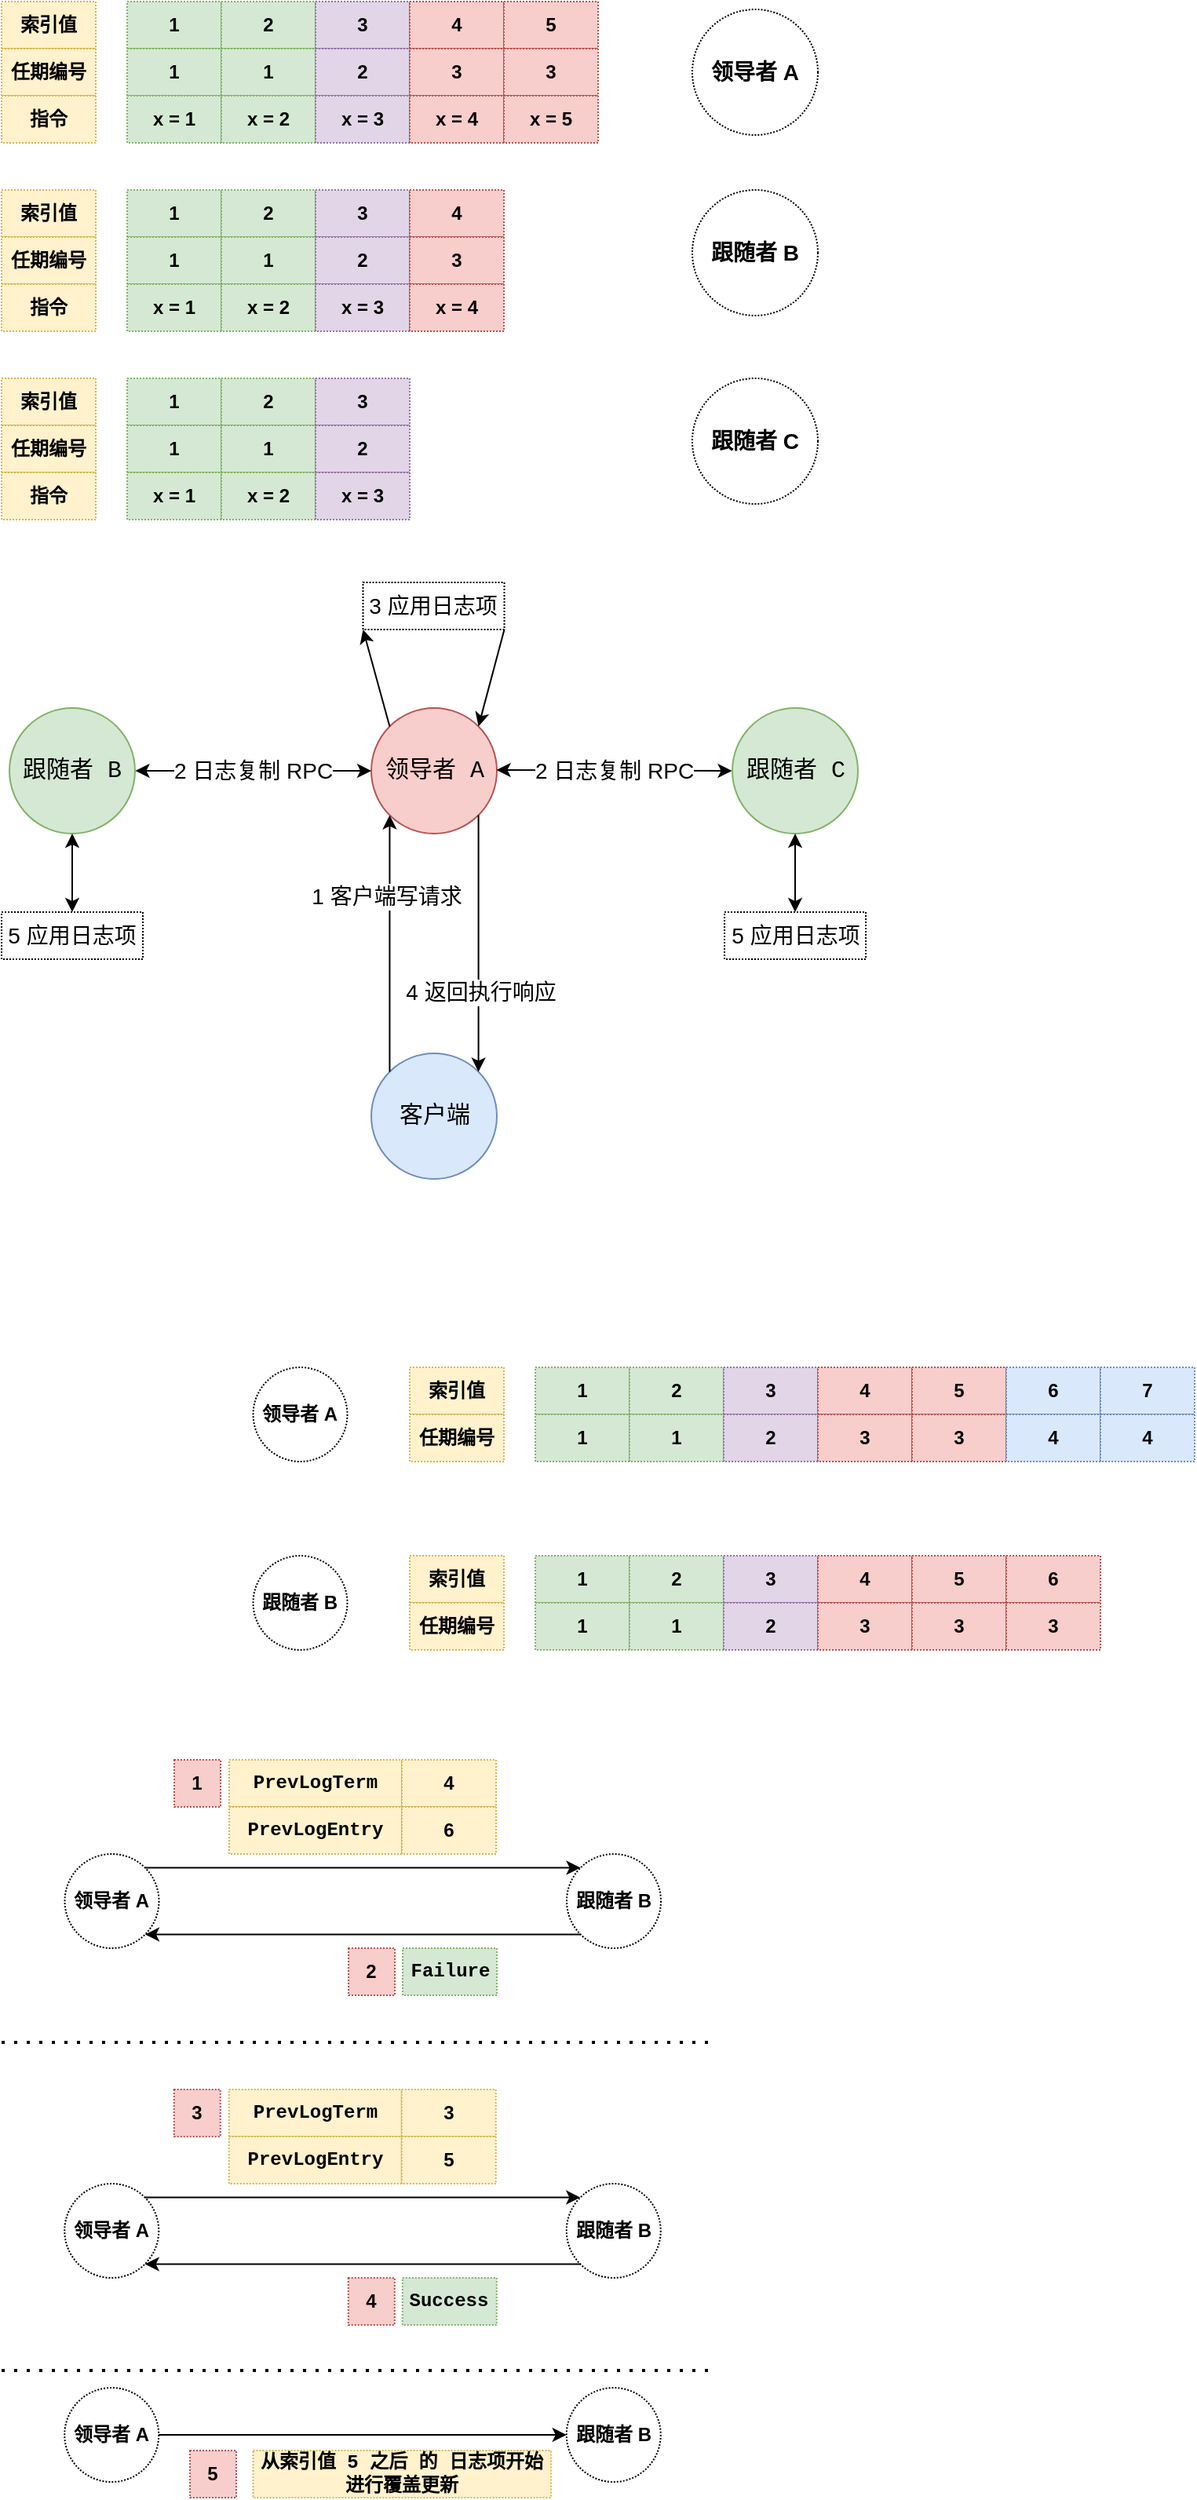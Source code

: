 <mxfile version="16.0.3" type="github">
  <diagram id="HUxEfTtjxznFp6109ITH" name="Page-1">
    <mxGraphModel dx="901" dy="482" grid="1" gridSize="10" guides="1" tooltips="1" connect="1" arrows="1" fold="1" page="1" pageScale="1" pageWidth="827" pageHeight="1169" math="0" shadow="0">
      <root>
        <mxCell id="0" />
        <mxCell id="1" parent="0" />
        <mxCell id="Uanv6kjkHvy7xjpRy54_-1" value="索引值" style="rounded=0;whiteSpace=wrap;html=1;fontStyle=1;dashed=1;dashPattern=1 1;fillColor=#fff2cc;strokeColor=#d6b656;" vertex="1" parent="1">
          <mxGeometry x="40" y="40" width="60" height="30" as="geometry" />
        </mxCell>
        <mxCell id="Uanv6kjkHvy7xjpRy54_-2" value="任期编号" style="rounded=0;whiteSpace=wrap;html=1;fontStyle=1;dashed=1;dashPattern=1 1;fillColor=#fff2cc;strokeColor=#d6b656;" vertex="1" parent="1">
          <mxGeometry x="40" y="70" width="60" height="30" as="geometry" />
        </mxCell>
        <mxCell id="Uanv6kjkHvy7xjpRy54_-3" value="指令" style="rounded=0;whiteSpace=wrap;html=1;fontStyle=1;dashed=1;dashPattern=1 1;fillColor=#fff2cc;strokeColor=#d6b656;" vertex="1" parent="1">
          <mxGeometry x="40" y="100" width="60" height="30" as="geometry" />
        </mxCell>
        <mxCell id="Uanv6kjkHvy7xjpRy54_-4" value="1" style="rounded=0;whiteSpace=wrap;html=1;fontStyle=1;dashed=1;dashPattern=1 1;fillColor=#d5e8d4;strokeColor=#82b366;" vertex="1" parent="1">
          <mxGeometry x="120" y="40" width="60" height="30" as="geometry" />
        </mxCell>
        <mxCell id="Uanv6kjkHvy7xjpRy54_-5" value="1" style="rounded=0;whiteSpace=wrap;html=1;fontStyle=1;dashed=1;dashPattern=1 1;fillColor=#d5e8d4;strokeColor=#82b366;" vertex="1" parent="1">
          <mxGeometry x="120" y="70" width="60" height="30" as="geometry" />
        </mxCell>
        <mxCell id="Uanv6kjkHvy7xjpRy54_-6" value="x = 1" style="rounded=0;whiteSpace=wrap;html=1;fontStyle=1;dashed=1;dashPattern=1 1;fillColor=#d5e8d4;strokeColor=#82b366;" vertex="1" parent="1">
          <mxGeometry x="120" y="100" width="60" height="30" as="geometry" />
        </mxCell>
        <mxCell id="Uanv6kjkHvy7xjpRy54_-10" value="索引值" style="rounded=0;whiteSpace=wrap;html=1;fontStyle=1;dashed=1;dashPattern=1 1;fillColor=#fff2cc;strokeColor=#d6b656;" vertex="1" parent="1">
          <mxGeometry x="40" y="160" width="60" height="30" as="geometry" />
        </mxCell>
        <mxCell id="Uanv6kjkHvy7xjpRy54_-11" value="任期编号" style="rounded=0;whiteSpace=wrap;html=1;fontStyle=1;dashed=1;dashPattern=1 1;fillColor=#fff2cc;strokeColor=#d6b656;" vertex="1" parent="1">
          <mxGeometry x="40" y="190" width="60" height="30" as="geometry" />
        </mxCell>
        <mxCell id="Uanv6kjkHvy7xjpRy54_-12" value="指令" style="rounded=0;whiteSpace=wrap;html=1;fontStyle=1;dashed=1;dashPattern=1 1;fillColor=#fff2cc;strokeColor=#d6b656;" vertex="1" parent="1">
          <mxGeometry x="40" y="220" width="60" height="30" as="geometry" />
        </mxCell>
        <mxCell id="Uanv6kjkHvy7xjpRy54_-13" value="索引值" style="rounded=0;whiteSpace=wrap;html=1;fontStyle=1;dashed=1;dashPattern=1 1;fillColor=#fff2cc;strokeColor=#d6b656;" vertex="1" parent="1">
          <mxGeometry x="40" y="280" width="60" height="30" as="geometry" />
        </mxCell>
        <mxCell id="Uanv6kjkHvy7xjpRy54_-14" value="任期编号" style="rounded=0;whiteSpace=wrap;html=1;fontStyle=1;dashed=1;dashPattern=1 1;fillColor=#fff2cc;strokeColor=#d6b656;" vertex="1" parent="1">
          <mxGeometry x="40" y="310" width="60" height="30" as="geometry" />
        </mxCell>
        <mxCell id="Uanv6kjkHvy7xjpRy54_-15" value="指令" style="rounded=0;whiteSpace=wrap;html=1;fontStyle=1;dashed=1;dashPattern=1 1;fillColor=#fff2cc;strokeColor=#d6b656;" vertex="1" parent="1">
          <mxGeometry x="40" y="340" width="60" height="30" as="geometry" />
        </mxCell>
        <mxCell id="Uanv6kjkHvy7xjpRy54_-16" value="2" style="rounded=0;whiteSpace=wrap;html=1;fontStyle=1;dashed=1;dashPattern=1 1;fillColor=#d5e8d4;strokeColor=#82b366;" vertex="1" parent="1">
          <mxGeometry x="180" y="40" width="60" height="30" as="geometry" />
        </mxCell>
        <mxCell id="Uanv6kjkHvy7xjpRy54_-17" value="1" style="rounded=0;whiteSpace=wrap;html=1;fontStyle=1;dashed=1;dashPattern=1 1;fillColor=#d5e8d4;strokeColor=#82b366;" vertex="1" parent="1">
          <mxGeometry x="180" y="70" width="60" height="30" as="geometry" />
        </mxCell>
        <mxCell id="Uanv6kjkHvy7xjpRy54_-18" value="x = 2" style="rounded=0;whiteSpace=wrap;html=1;fontStyle=1;dashed=1;dashPattern=1 1;fillColor=#d5e8d4;strokeColor=#82b366;" vertex="1" parent="1">
          <mxGeometry x="180" y="100" width="60" height="30" as="geometry" />
        </mxCell>
        <mxCell id="Uanv6kjkHvy7xjpRy54_-19" value="3" style="rounded=0;whiteSpace=wrap;html=1;fontStyle=1;dashed=1;dashPattern=1 1;fillColor=#e1d5e7;strokeColor=#9673a6;" vertex="1" parent="1">
          <mxGeometry x="240" y="40" width="60" height="30" as="geometry" />
        </mxCell>
        <mxCell id="Uanv6kjkHvy7xjpRy54_-20" value="2" style="rounded=0;whiteSpace=wrap;html=1;fontStyle=1;dashed=1;dashPattern=1 1;fillColor=#e1d5e7;strokeColor=#9673a6;" vertex="1" parent="1">
          <mxGeometry x="240" y="70" width="60" height="30" as="geometry" />
        </mxCell>
        <mxCell id="Uanv6kjkHvy7xjpRy54_-21" value="x = 3" style="rounded=0;whiteSpace=wrap;html=1;fontStyle=1;dashed=1;dashPattern=1 1;fillColor=#e1d5e7;strokeColor=#9673a6;" vertex="1" parent="1">
          <mxGeometry x="240" y="100" width="60" height="30" as="geometry" />
        </mxCell>
        <mxCell id="Uanv6kjkHvy7xjpRy54_-22" value="4" style="rounded=0;whiteSpace=wrap;html=1;fontStyle=1;dashed=1;dashPattern=1 1;fillColor=#f8cecc;strokeColor=#b85450;" vertex="1" parent="1">
          <mxGeometry x="300" y="40" width="60" height="30" as="geometry" />
        </mxCell>
        <mxCell id="Uanv6kjkHvy7xjpRy54_-23" value="3" style="rounded=0;whiteSpace=wrap;html=1;fontStyle=1;dashed=1;dashPattern=1 1;fillColor=#f8cecc;strokeColor=#b85450;" vertex="1" parent="1">
          <mxGeometry x="300" y="70" width="60" height="30" as="geometry" />
        </mxCell>
        <mxCell id="Uanv6kjkHvy7xjpRy54_-24" value="x = 4" style="rounded=0;whiteSpace=wrap;html=1;fontStyle=1;dashed=1;dashPattern=1 1;fillColor=#f8cecc;strokeColor=#b85450;" vertex="1" parent="1">
          <mxGeometry x="300" y="100" width="60" height="30" as="geometry" />
        </mxCell>
        <mxCell id="Uanv6kjkHvy7xjpRy54_-25" value="5" style="rounded=0;whiteSpace=wrap;html=1;fontStyle=1;dashed=1;dashPattern=1 1;fillColor=#f8cecc;strokeColor=#b85450;" vertex="1" parent="1">
          <mxGeometry x="360" y="40" width="60" height="30" as="geometry" />
        </mxCell>
        <mxCell id="Uanv6kjkHvy7xjpRy54_-26" value="3" style="rounded=0;whiteSpace=wrap;html=1;fontStyle=1;dashed=1;dashPattern=1 1;fillColor=#f8cecc;strokeColor=#b85450;" vertex="1" parent="1">
          <mxGeometry x="360" y="70" width="60" height="30" as="geometry" />
        </mxCell>
        <mxCell id="Uanv6kjkHvy7xjpRy54_-27" value="x = 5" style="rounded=0;whiteSpace=wrap;html=1;fontStyle=1;dashed=1;dashPattern=1 1;fillColor=#f8cecc;strokeColor=#b85450;" vertex="1" parent="1">
          <mxGeometry x="360" y="100" width="60" height="30" as="geometry" />
        </mxCell>
        <mxCell id="Uanv6kjkHvy7xjpRy54_-28" value="1" style="rounded=0;whiteSpace=wrap;html=1;fontStyle=1;dashed=1;dashPattern=1 1;fillColor=#d5e8d4;strokeColor=#82b366;" vertex="1" parent="1">
          <mxGeometry x="120" y="160" width="60" height="30" as="geometry" />
        </mxCell>
        <mxCell id="Uanv6kjkHvy7xjpRy54_-29" value="1" style="rounded=0;whiteSpace=wrap;html=1;fontStyle=1;dashed=1;dashPattern=1 1;fillColor=#d5e8d4;strokeColor=#82b366;" vertex="1" parent="1">
          <mxGeometry x="120" y="190" width="60" height="30" as="geometry" />
        </mxCell>
        <mxCell id="Uanv6kjkHvy7xjpRy54_-30" value="x = 1" style="rounded=0;whiteSpace=wrap;html=1;fontStyle=1;dashed=1;dashPattern=1 1;fillColor=#d5e8d4;strokeColor=#82b366;" vertex="1" parent="1">
          <mxGeometry x="120" y="220" width="60" height="30" as="geometry" />
        </mxCell>
        <mxCell id="Uanv6kjkHvy7xjpRy54_-31" value="2" style="rounded=0;whiteSpace=wrap;html=1;fontStyle=1;dashed=1;dashPattern=1 1;fillColor=#d5e8d4;strokeColor=#82b366;" vertex="1" parent="1">
          <mxGeometry x="180" y="160" width="60" height="30" as="geometry" />
        </mxCell>
        <mxCell id="Uanv6kjkHvy7xjpRy54_-32" value="1" style="rounded=0;whiteSpace=wrap;html=1;fontStyle=1;dashed=1;dashPattern=1 1;fillColor=#d5e8d4;strokeColor=#82b366;" vertex="1" parent="1">
          <mxGeometry x="180" y="190" width="60" height="30" as="geometry" />
        </mxCell>
        <mxCell id="Uanv6kjkHvy7xjpRy54_-33" value="x = 2" style="rounded=0;whiteSpace=wrap;html=1;fontStyle=1;dashed=1;dashPattern=1 1;fillColor=#d5e8d4;strokeColor=#82b366;" vertex="1" parent="1">
          <mxGeometry x="180" y="220" width="60" height="30" as="geometry" />
        </mxCell>
        <mxCell id="Uanv6kjkHvy7xjpRy54_-34" value="3" style="rounded=0;whiteSpace=wrap;html=1;fontStyle=1;dashed=1;dashPattern=1 1;fillColor=#e1d5e7;strokeColor=#9673a6;" vertex="1" parent="1">
          <mxGeometry x="240" y="160" width="60" height="30" as="geometry" />
        </mxCell>
        <mxCell id="Uanv6kjkHvy7xjpRy54_-35" value="2" style="rounded=0;whiteSpace=wrap;html=1;fontStyle=1;dashed=1;dashPattern=1 1;fillColor=#e1d5e7;strokeColor=#9673a6;" vertex="1" parent="1">
          <mxGeometry x="240" y="190" width="60" height="30" as="geometry" />
        </mxCell>
        <mxCell id="Uanv6kjkHvy7xjpRy54_-36" value="x = 3" style="rounded=0;whiteSpace=wrap;html=1;fontStyle=1;dashed=1;dashPattern=1 1;fillColor=#e1d5e7;strokeColor=#9673a6;" vertex="1" parent="1">
          <mxGeometry x="240" y="220" width="60" height="30" as="geometry" />
        </mxCell>
        <mxCell id="Uanv6kjkHvy7xjpRy54_-37" value="4" style="rounded=0;whiteSpace=wrap;html=1;fontStyle=1;dashed=1;dashPattern=1 1;fillColor=#f8cecc;strokeColor=#b85450;" vertex="1" parent="1">
          <mxGeometry x="300" y="160" width="60" height="30" as="geometry" />
        </mxCell>
        <mxCell id="Uanv6kjkHvy7xjpRy54_-38" value="3" style="rounded=0;whiteSpace=wrap;html=1;fontStyle=1;dashed=1;dashPattern=1 1;fillColor=#f8cecc;strokeColor=#b85450;" vertex="1" parent="1">
          <mxGeometry x="300" y="190" width="60" height="30" as="geometry" />
        </mxCell>
        <mxCell id="Uanv6kjkHvy7xjpRy54_-39" value="x = 4" style="rounded=0;whiteSpace=wrap;html=1;fontStyle=1;dashed=1;dashPattern=1 1;fillColor=#f8cecc;strokeColor=#b85450;" vertex="1" parent="1">
          <mxGeometry x="300" y="220" width="60" height="30" as="geometry" />
        </mxCell>
        <mxCell id="Uanv6kjkHvy7xjpRy54_-40" value="1" style="rounded=0;whiteSpace=wrap;html=1;fontStyle=1;dashed=1;dashPattern=1 1;fillColor=#d5e8d4;strokeColor=#82b366;" vertex="1" parent="1">
          <mxGeometry x="120" y="280" width="60" height="30" as="geometry" />
        </mxCell>
        <mxCell id="Uanv6kjkHvy7xjpRy54_-41" value="1" style="rounded=0;whiteSpace=wrap;html=1;fontStyle=1;dashed=1;dashPattern=1 1;fillColor=#d5e8d4;strokeColor=#82b366;" vertex="1" parent="1">
          <mxGeometry x="120" y="310" width="60" height="30" as="geometry" />
        </mxCell>
        <mxCell id="Uanv6kjkHvy7xjpRy54_-42" value="x = 1" style="rounded=0;whiteSpace=wrap;html=1;fontStyle=1;dashed=1;dashPattern=1 1;fillColor=#d5e8d4;strokeColor=#82b366;" vertex="1" parent="1">
          <mxGeometry x="120" y="340" width="60" height="30" as="geometry" />
        </mxCell>
        <mxCell id="Uanv6kjkHvy7xjpRy54_-43" value="2" style="rounded=0;whiteSpace=wrap;html=1;fontStyle=1;dashed=1;dashPattern=1 1;fillColor=#d5e8d4;strokeColor=#82b366;" vertex="1" parent="1">
          <mxGeometry x="180" y="280" width="60" height="30" as="geometry" />
        </mxCell>
        <mxCell id="Uanv6kjkHvy7xjpRy54_-44" value="1" style="rounded=0;whiteSpace=wrap;html=1;fontStyle=1;dashed=1;dashPattern=1 1;fillColor=#d5e8d4;strokeColor=#82b366;" vertex="1" parent="1">
          <mxGeometry x="180" y="310" width="60" height="30" as="geometry" />
        </mxCell>
        <mxCell id="Uanv6kjkHvy7xjpRy54_-45" value="x = 2" style="rounded=0;whiteSpace=wrap;html=1;fontStyle=1;dashed=1;dashPattern=1 1;fillColor=#d5e8d4;strokeColor=#82b366;" vertex="1" parent="1">
          <mxGeometry x="180" y="340" width="60" height="30" as="geometry" />
        </mxCell>
        <mxCell id="Uanv6kjkHvy7xjpRy54_-46" value="3" style="rounded=0;whiteSpace=wrap;html=1;fontStyle=1;dashed=1;dashPattern=1 1;fillColor=#e1d5e7;strokeColor=#9673a6;" vertex="1" parent="1">
          <mxGeometry x="240" y="280" width="60" height="30" as="geometry" />
        </mxCell>
        <mxCell id="Uanv6kjkHvy7xjpRy54_-47" value="2" style="rounded=0;whiteSpace=wrap;html=1;fontStyle=1;dashed=1;dashPattern=1 1;fillColor=#e1d5e7;strokeColor=#9673a6;" vertex="1" parent="1">
          <mxGeometry x="240" y="310" width="60" height="30" as="geometry" />
        </mxCell>
        <mxCell id="Uanv6kjkHvy7xjpRy54_-48" value="x = 3" style="rounded=0;whiteSpace=wrap;html=1;fontStyle=1;dashed=1;dashPattern=1 1;fillColor=#e1d5e7;strokeColor=#9673a6;" vertex="1" parent="1">
          <mxGeometry x="240" y="340" width="60" height="30" as="geometry" />
        </mxCell>
        <mxCell id="Uanv6kjkHvy7xjpRy54_-52" value="领导者 A" style="ellipse;whiteSpace=wrap;html=1;aspect=fixed;dashed=1;dashPattern=1 1;fontStyle=1;fontSize=14;" vertex="1" parent="1">
          <mxGeometry x="480" y="45" width="80" height="80" as="geometry" />
        </mxCell>
        <mxCell id="Uanv6kjkHvy7xjpRy54_-53" value="跟随者 B" style="ellipse;whiteSpace=wrap;html=1;aspect=fixed;dashed=1;dashPattern=1 1;fontStyle=1;fontSize=14;" vertex="1" parent="1">
          <mxGeometry x="480" y="160" width="80" height="80" as="geometry" />
        </mxCell>
        <mxCell id="Uanv6kjkHvy7xjpRy54_-54" value="跟随者 C" style="ellipse;whiteSpace=wrap;html=1;aspect=fixed;dashed=1;dashPattern=1 1;fontStyle=1;fontSize=14;" vertex="1" parent="1">
          <mxGeometry x="480" y="280" width="80" height="80" as="geometry" />
        </mxCell>
        <mxCell id="Uanv6kjkHvy7xjpRy54_-55" value="跟随者 B" style="ellipse;whiteSpace=wrap;html=1;aspect=fixed;fontFamily=Courier New;fontSize=15;fillColor=#d5e8d4;strokeColor=#82b366;" vertex="1" parent="1">
          <mxGeometry x="45" y="490" width="80" height="80" as="geometry" />
        </mxCell>
        <mxCell id="Uanv6kjkHvy7xjpRy54_-57" value="跟随者 C" style="ellipse;whiteSpace=wrap;html=1;aspect=fixed;fontFamily=Courier New;fontSize=15;fillColor=#d5e8d4;strokeColor=#82b366;" vertex="1" parent="1">
          <mxGeometry x="505.51" y="490" width="80" height="80" as="geometry" />
        </mxCell>
        <mxCell id="Uanv6kjkHvy7xjpRy54_-59" value="领导者 A" style="ellipse;whiteSpace=wrap;html=1;aspect=fixed;fontFamily=Courier New;fontSize=15;fillColor=#f8cecc;strokeColor=#b85450;" vertex="1" parent="1">
          <mxGeometry x="275.51" y="490" width="80" height="80" as="geometry" />
        </mxCell>
        <mxCell id="Uanv6kjkHvy7xjpRy54_-67" value="2 日志复制 RPC" style="endArrow=classic;startArrow=classic;html=1;rounded=0;fontSize=14;entryX=0;entryY=0.5;entryDx=0;entryDy=0;" edge="1" parent="1" target="Uanv6kjkHvy7xjpRy54_-59">
          <mxGeometry width="50" height="50" relative="1" as="geometry">
            <mxPoint x="125.26" y="530" as="sourcePoint" />
            <mxPoint x="245.26" y="660" as="targetPoint" />
          </mxGeometry>
        </mxCell>
        <mxCell id="Uanv6kjkHvy7xjpRy54_-68" value="2 日志复制 RPC" style="endArrow=classic;startArrow=classic;html=1;rounded=0;fontSize=14;" edge="1" parent="1">
          <mxGeometry width="50" height="50" relative="1" as="geometry">
            <mxPoint x="355.26" y="529.5" as="sourcePoint" />
            <mxPoint x="505.26" y="530" as="targetPoint" />
          </mxGeometry>
        </mxCell>
        <mxCell id="Uanv6kjkHvy7xjpRy54_-73" value="客户端" style="ellipse;whiteSpace=wrap;html=1;aspect=fixed;fontFamily=Courier New;fontSize=15;fillColor=#dae8fc;strokeColor=#6c8ebf;" vertex="1" parent="1">
          <mxGeometry x="275.51" y="710" width="80" height="80" as="geometry" />
        </mxCell>
        <mxCell id="Uanv6kjkHvy7xjpRy54_-74" value="" style="endArrow=classic;html=1;rounded=0;fontSize=14;exitX=0;exitY=0;exitDx=0;exitDy=0;entryX=0;entryY=1;entryDx=0;entryDy=0;" edge="1" parent="1" source="Uanv6kjkHvy7xjpRy54_-73" target="Uanv6kjkHvy7xjpRy54_-59">
          <mxGeometry width="50" height="50" relative="1" as="geometry">
            <mxPoint x="205.26" y="680" as="sourcePoint" />
            <mxPoint x="255.26" y="630" as="targetPoint" />
          </mxGeometry>
        </mxCell>
        <mxCell id="Uanv6kjkHvy7xjpRy54_-75" value="1 客户端写请求" style="edgeLabel;html=1;align=center;verticalAlign=middle;resizable=0;points=[];fontSize=14;" vertex="1" connectable="0" parent="Uanv6kjkHvy7xjpRy54_-74">
          <mxGeometry x="0.259" y="-1" relative="1" as="geometry">
            <mxPoint x="-3" y="-9" as="offset" />
          </mxGeometry>
        </mxCell>
        <mxCell id="Uanv6kjkHvy7xjpRy54_-76" value="" style="endArrow=classic;html=1;rounded=0;fontSize=14;exitX=1;exitY=1;exitDx=0;exitDy=0;entryX=1;entryY=0;entryDx=0;entryDy=0;" edge="1" parent="1" source="Uanv6kjkHvy7xjpRy54_-59" target="Uanv6kjkHvy7xjpRy54_-73">
          <mxGeometry width="50" height="50" relative="1" as="geometry">
            <mxPoint x="445.26" y="680" as="sourcePoint" />
            <mxPoint x="495.26" y="630" as="targetPoint" />
          </mxGeometry>
        </mxCell>
        <mxCell id="Uanv6kjkHvy7xjpRy54_-77" value="4 返回执行响应" style="edgeLabel;html=1;align=center;verticalAlign=middle;resizable=0;points=[];fontSize=14;" vertex="1" connectable="0" parent="Uanv6kjkHvy7xjpRy54_-76">
          <mxGeometry x="0.47" y="1" relative="1" as="geometry">
            <mxPoint y="-8" as="offset" />
          </mxGeometry>
        </mxCell>
        <mxCell id="Uanv6kjkHvy7xjpRy54_-78" value="3 应用日志项" style="rounded=0;whiteSpace=wrap;html=1;dashed=1;dashPattern=1 1;fontSize=14;" vertex="1" parent="1">
          <mxGeometry x="270.26" y="410" width="90" height="30" as="geometry" />
        </mxCell>
        <mxCell id="Uanv6kjkHvy7xjpRy54_-79" value="" style="endArrow=classic;html=1;rounded=0;fontSize=14;exitX=0;exitY=0;exitDx=0;exitDy=0;entryX=0;entryY=1;entryDx=0;entryDy=0;" edge="1" parent="1" source="Uanv6kjkHvy7xjpRy54_-59" target="Uanv6kjkHvy7xjpRy54_-78">
          <mxGeometry width="50" height="50" relative="1" as="geometry">
            <mxPoint x="135.26" y="470" as="sourcePoint" />
            <mxPoint x="185.26" y="420" as="targetPoint" />
          </mxGeometry>
        </mxCell>
        <mxCell id="Uanv6kjkHvy7xjpRy54_-80" value="" style="endArrow=classic;html=1;rounded=0;fontSize=14;exitX=1;exitY=1;exitDx=0;exitDy=0;entryX=1;entryY=0;entryDx=0;entryDy=0;" edge="1" parent="1" source="Uanv6kjkHvy7xjpRy54_-78" target="Uanv6kjkHvy7xjpRy54_-59">
          <mxGeometry width="50" height="50" relative="1" as="geometry">
            <mxPoint x="415.26" y="470" as="sourcePoint" />
            <mxPoint x="465.26" y="420" as="targetPoint" />
          </mxGeometry>
        </mxCell>
        <mxCell id="Uanv6kjkHvy7xjpRy54_-81" value="5 应用日志项" style="rounded=0;whiteSpace=wrap;html=1;dashed=1;dashPattern=1 1;fontSize=14;" vertex="1" parent="1">
          <mxGeometry x="40" y="620" width="90" height="30" as="geometry" />
        </mxCell>
        <mxCell id="Uanv6kjkHvy7xjpRy54_-82" value="5 应用日志项" style="rounded=0;whiteSpace=wrap;html=1;dashed=1;dashPattern=1 1;fontSize=14;" vertex="1" parent="1">
          <mxGeometry x="500.51" y="620" width="90" height="30" as="geometry" />
        </mxCell>
        <mxCell id="Uanv6kjkHvy7xjpRy54_-83" value="" style="endArrow=classic;startArrow=classic;html=1;rounded=0;fontSize=14;exitX=0.5;exitY=1;exitDx=0;exitDy=0;entryX=0.5;entryY=0;entryDx=0;entryDy=0;" edge="1" parent="1" source="Uanv6kjkHvy7xjpRy54_-55" target="Uanv6kjkHvy7xjpRy54_-81">
          <mxGeometry width="50" height="50" relative="1" as="geometry">
            <mxPoint x="125" y="620" as="sourcePoint" />
            <mxPoint x="175" y="570" as="targetPoint" />
          </mxGeometry>
        </mxCell>
        <mxCell id="Uanv6kjkHvy7xjpRy54_-84" value="" style="endArrow=classic;startArrow=classic;html=1;rounded=0;fontSize=14;exitX=0.5;exitY=1;exitDx=0;exitDy=0;entryX=0.5;entryY=0;entryDx=0;entryDy=0;" edge="1" parent="1" source="Uanv6kjkHvy7xjpRy54_-57" target="Uanv6kjkHvy7xjpRy54_-82">
          <mxGeometry width="50" height="50" relative="1" as="geometry">
            <mxPoint x="545" y="770" as="sourcePoint" />
            <mxPoint x="595" y="720" as="targetPoint" />
          </mxGeometry>
        </mxCell>
        <mxCell id="Uanv6kjkHvy7xjpRy54_-85" value="索引值" style="rounded=0;whiteSpace=wrap;html=1;fontStyle=1;dashed=1;dashPattern=1 1;fillColor=#fff2cc;strokeColor=#d6b656;" vertex="1" parent="1">
          <mxGeometry x="300" y="910" width="60" height="30" as="geometry" />
        </mxCell>
        <mxCell id="Uanv6kjkHvy7xjpRy54_-86" value="任期编号" style="rounded=0;whiteSpace=wrap;html=1;fontStyle=1;dashed=1;dashPattern=1 1;fillColor=#fff2cc;strokeColor=#d6b656;" vertex="1" parent="1">
          <mxGeometry x="300" y="940" width="60" height="30" as="geometry" />
        </mxCell>
        <mxCell id="Uanv6kjkHvy7xjpRy54_-88" value="1" style="rounded=0;whiteSpace=wrap;html=1;fontStyle=1;dashed=1;dashPattern=1 1;fillColor=#d5e8d4;strokeColor=#82b366;" vertex="1" parent="1">
          <mxGeometry x="380" y="910" width="60" height="30" as="geometry" />
        </mxCell>
        <mxCell id="Uanv6kjkHvy7xjpRy54_-89" value="1" style="rounded=0;whiteSpace=wrap;html=1;fontStyle=1;dashed=1;dashPattern=1 1;fillColor=#d5e8d4;strokeColor=#82b366;" vertex="1" parent="1">
          <mxGeometry x="380" y="940" width="60" height="30" as="geometry" />
        </mxCell>
        <mxCell id="Uanv6kjkHvy7xjpRy54_-91" value="索引值" style="rounded=0;whiteSpace=wrap;html=1;fontStyle=1;dashed=1;dashPattern=1 1;fillColor=#fff2cc;strokeColor=#d6b656;" vertex="1" parent="1">
          <mxGeometry x="300" y="1030" width="60" height="30" as="geometry" />
        </mxCell>
        <mxCell id="Uanv6kjkHvy7xjpRy54_-92" value="任期编号" style="rounded=0;whiteSpace=wrap;html=1;fontStyle=1;dashed=1;dashPattern=1 1;fillColor=#fff2cc;strokeColor=#d6b656;" vertex="1" parent="1">
          <mxGeometry x="300" y="1060" width="60" height="30" as="geometry" />
        </mxCell>
        <mxCell id="Uanv6kjkHvy7xjpRy54_-94" value="2" style="rounded=0;whiteSpace=wrap;html=1;fontStyle=1;dashed=1;dashPattern=1 1;fillColor=#d5e8d4;strokeColor=#82b366;" vertex="1" parent="1">
          <mxGeometry x="440" y="910" width="60" height="30" as="geometry" />
        </mxCell>
        <mxCell id="Uanv6kjkHvy7xjpRy54_-95" value="1" style="rounded=0;whiteSpace=wrap;html=1;fontStyle=1;dashed=1;dashPattern=1 1;fillColor=#d5e8d4;strokeColor=#82b366;" vertex="1" parent="1">
          <mxGeometry x="440" y="940" width="60" height="30" as="geometry" />
        </mxCell>
        <mxCell id="Uanv6kjkHvy7xjpRy54_-97" value="3" style="rounded=0;whiteSpace=wrap;html=1;fontStyle=1;dashed=1;dashPattern=1 1;fillColor=#e1d5e7;strokeColor=#9673a6;" vertex="1" parent="1">
          <mxGeometry x="500" y="910" width="60" height="30" as="geometry" />
        </mxCell>
        <mxCell id="Uanv6kjkHvy7xjpRy54_-98" value="2" style="rounded=0;whiteSpace=wrap;html=1;fontStyle=1;dashed=1;dashPattern=1 1;fillColor=#e1d5e7;strokeColor=#9673a6;" vertex="1" parent="1">
          <mxGeometry x="500" y="940" width="60" height="30" as="geometry" />
        </mxCell>
        <mxCell id="Uanv6kjkHvy7xjpRy54_-100" value="4" style="rounded=0;whiteSpace=wrap;html=1;fontStyle=1;dashed=1;dashPattern=1 1;fillColor=#f8cecc;strokeColor=#b85450;" vertex="1" parent="1">
          <mxGeometry x="560" y="910" width="60" height="30" as="geometry" />
        </mxCell>
        <mxCell id="Uanv6kjkHvy7xjpRy54_-101" value="3" style="rounded=0;whiteSpace=wrap;html=1;fontStyle=1;dashed=1;dashPattern=1 1;fillColor=#f8cecc;strokeColor=#b85450;" vertex="1" parent="1">
          <mxGeometry x="560" y="940" width="60" height="30" as="geometry" />
        </mxCell>
        <mxCell id="Uanv6kjkHvy7xjpRy54_-103" value="5" style="rounded=0;whiteSpace=wrap;html=1;fontStyle=1;dashed=1;dashPattern=1 1;fillColor=#f8cecc;strokeColor=#b85450;" vertex="1" parent="1">
          <mxGeometry x="620" y="910" width="60" height="30" as="geometry" />
        </mxCell>
        <mxCell id="Uanv6kjkHvy7xjpRy54_-104" value="3" style="rounded=0;whiteSpace=wrap;html=1;fontStyle=1;dashed=1;dashPattern=1 1;fillColor=#f8cecc;strokeColor=#b85450;" vertex="1" parent="1">
          <mxGeometry x="620" y="940" width="60" height="30" as="geometry" />
        </mxCell>
        <mxCell id="Uanv6kjkHvy7xjpRy54_-106" value="1" style="rounded=0;whiteSpace=wrap;html=1;fontStyle=1;dashed=1;dashPattern=1 1;fillColor=#d5e8d4;strokeColor=#82b366;" vertex="1" parent="1">
          <mxGeometry x="380" y="1030" width="60" height="30" as="geometry" />
        </mxCell>
        <mxCell id="Uanv6kjkHvy7xjpRy54_-107" value="1" style="rounded=0;whiteSpace=wrap;html=1;fontStyle=1;dashed=1;dashPattern=1 1;fillColor=#d5e8d4;strokeColor=#82b366;" vertex="1" parent="1">
          <mxGeometry x="380" y="1060" width="60" height="30" as="geometry" />
        </mxCell>
        <mxCell id="Uanv6kjkHvy7xjpRy54_-109" value="2" style="rounded=0;whiteSpace=wrap;html=1;fontStyle=1;dashed=1;dashPattern=1 1;fillColor=#d5e8d4;strokeColor=#82b366;" vertex="1" parent="1">
          <mxGeometry x="440" y="1030" width="60" height="30" as="geometry" />
        </mxCell>
        <mxCell id="Uanv6kjkHvy7xjpRy54_-110" value="1" style="rounded=0;whiteSpace=wrap;html=1;fontStyle=1;dashed=1;dashPattern=1 1;fillColor=#d5e8d4;strokeColor=#82b366;" vertex="1" parent="1">
          <mxGeometry x="440" y="1060" width="60" height="30" as="geometry" />
        </mxCell>
        <mxCell id="Uanv6kjkHvy7xjpRy54_-112" value="3" style="rounded=0;whiteSpace=wrap;html=1;fontStyle=1;dashed=1;dashPattern=1 1;fillColor=#e1d5e7;strokeColor=#9673a6;" vertex="1" parent="1">
          <mxGeometry x="500" y="1030" width="60" height="30" as="geometry" />
        </mxCell>
        <mxCell id="Uanv6kjkHvy7xjpRy54_-113" value="2" style="rounded=0;whiteSpace=wrap;html=1;fontStyle=1;dashed=1;dashPattern=1 1;fillColor=#e1d5e7;strokeColor=#9673a6;" vertex="1" parent="1">
          <mxGeometry x="500" y="1060" width="60" height="30" as="geometry" />
        </mxCell>
        <mxCell id="Uanv6kjkHvy7xjpRy54_-115" value="4" style="rounded=0;whiteSpace=wrap;html=1;fontStyle=1;dashed=1;dashPattern=1 1;fillColor=#f8cecc;strokeColor=#b85450;" vertex="1" parent="1">
          <mxGeometry x="560" y="1030" width="60" height="30" as="geometry" />
        </mxCell>
        <mxCell id="Uanv6kjkHvy7xjpRy54_-116" value="3" style="rounded=0;whiteSpace=wrap;html=1;fontStyle=1;dashed=1;dashPattern=1 1;fillColor=#f8cecc;strokeColor=#b85450;" vertex="1" parent="1">
          <mxGeometry x="560" y="1060" width="60" height="30" as="geometry" />
        </mxCell>
        <mxCell id="Uanv6kjkHvy7xjpRy54_-118" value="领导者 A" style="ellipse;whiteSpace=wrap;html=1;aspect=fixed;dashed=1;dashPattern=1 1;fontStyle=1;fontSize=12;" vertex="1" parent="1">
          <mxGeometry x="200.26" y="910" width="60" height="60" as="geometry" />
        </mxCell>
        <mxCell id="Uanv6kjkHvy7xjpRy54_-120" value="跟随者 B" style="ellipse;whiteSpace=wrap;html=1;aspect=fixed;dashed=1;dashPattern=1 1;fontStyle=1;fontSize=12;" vertex="1" parent="1">
          <mxGeometry x="200.26" y="1030" width="60" height="60" as="geometry" />
        </mxCell>
        <mxCell id="Uanv6kjkHvy7xjpRy54_-121" value="5" style="rounded=0;whiteSpace=wrap;html=1;fontStyle=1;dashed=1;dashPattern=1 1;fillColor=#f8cecc;strokeColor=#b85450;" vertex="1" parent="1">
          <mxGeometry x="620" y="1030" width="60" height="30" as="geometry" />
        </mxCell>
        <mxCell id="Uanv6kjkHvy7xjpRy54_-122" value="3" style="rounded=0;whiteSpace=wrap;html=1;fontStyle=1;dashed=1;dashPattern=1 1;fillColor=#f8cecc;strokeColor=#b85450;" vertex="1" parent="1">
          <mxGeometry x="620" y="1060" width="60" height="30" as="geometry" />
        </mxCell>
        <mxCell id="Uanv6kjkHvy7xjpRy54_-123" value="6" style="rounded=0;whiteSpace=wrap;html=1;fontStyle=1;dashed=1;dashPattern=1 1;fillColor=#dae8fc;strokeColor=#6c8ebf;" vertex="1" parent="1">
          <mxGeometry x="680" y="910" width="60" height="30" as="geometry" />
        </mxCell>
        <mxCell id="Uanv6kjkHvy7xjpRy54_-124" value="4" style="rounded=0;whiteSpace=wrap;html=1;fontStyle=1;dashed=1;dashPattern=1 1;fillColor=#dae8fc;strokeColor=#6c8ebf;" vertex="1" parent="1">
          <mxGeometry x="680" y="940" width="60" height="30" as="geometry" />
        </mxCell>
        <mxCell id="Uanv6kjkHvy7xjpRy54_-125" value="7" style="rounded=0;whiteSpace=wrap;html=1;fontStyle=1;dashed=1;dashPattern=1 1;fillColor=#dae8fc;strokeColor=#6c8ebf;" vertex="1" parent="1">
          <mxGeometry x="740" y="910" width="60" height="30" as="geometry" />
        </mxCell>
        <mxCell id="Uanv6kjkHvy7xjpRy54_-126" value="4" style="rounded=0;whiteSpace=wrap;html=1;fontStyle=1;dashed=1;dashPattern=1 1;fillColor=#dae8fc;strokeColor=#6c8ebf;" vertex="1" parent="1">
          <mxGeometry x="740" y="940" width="60" height="30" as="geometry" />
        </mxCell>
        <mxCell id="Uanv6kjkHvy7xjpRy54_-127" value="6" style="rounded=0;whiteSpace=wrap;html=1;fontStyle=1;dashed=1;dashPattern=1 1;fillColor=#f8cecc;strokeColor=#b85450;" vertex="1" parent="1">
          <mxGeometry x="680" y="1030" width="60" height="30" as="geometry" />
        </mxCell>
        <mxCell id="Uanv6kjkHvy7xjpRy54_-128" value="3" style="rounded=0;whiteSpace=wrap;html=1;fontStyle=1;dashed=1;dashPattern=1 1;fillColor=#f8cecc;strokeColor=#b85450;" vertex="1" parent="1">
          <mxGeometry x="680" y="1060" width="60" height="30" as="geometry" />
        </mxCell>
        <mxCell id="Uanv6kjkHvy7xjpRy54_-129" value="PrevLogTerm" style="rounded=0;whiteSpace=wrap;fontStyle=1;dashed=1;dashPattern=1 1;fillColor=#fff2cc;strokeColor=#d6b656;fontSize=12;fontFamily=Courier New;align=center;" vertex="1" parent="1">
          <mxGeometry x="185" y="1160" width="110" height="30" as="geometry" />
        </mxCell>
        <mxCell id="Uanv6kjkHvy7xjpRy54_-130" value="PrevLogEntry" style="rounded=0;whiteSpace=wrap;fontStyle=1;dashed=1;dashPattern=1 1;fillColor=#fff2cc;strokeColor=#d6b656;fontSize=12;fontFamily=Courier New;align=center;" vertex="1" parent="1">
          <mxGeometry x="185" y="1190" width="110" height="30" as="geometry" />
        </mxCell>
        <mxCell id="Uanv6kjkHvy7xjpRy54_-133" value="领导者 A" style="ellipse;whiteSpace=wrap;html=1;aspect=fixed;dashed=1;dashPattern=1 1;fontStyle=1;fontSize=12;" vertex="1" parent="1">
          <mxGeometry x="80.26" y="1220" width="60" height="60" as="geometry" />
        </mxCell>
        <mxCell id="Uanv6kjkHvy7xjpRy54_-134" value="跟随者 B" style="ellipse;whiteSpace=wrap;html=1;aspect=fixed;dashed=1;dashPattern=1 1;fontStyle=1;fontSize=12;" vertex="1" parent="1">
          <mxGeometry x="400" y="1220" width="60" height="60" as="geometry" />
        </mxCell>
        <mxCell id="Uanv6kjkHvy7xjpRy54_-135" value="4" style="rounded=0;whiteSpace=wrap;html=1;fontStyle=1;dashed=1;dashPattern=1 1;fillColor=#fff2cc;strokeColor=#d6b656;" vertex="1" parent="1">
          <mxGeometry x="295" y="1160" width="60" height="30" as="geometry" />
        </mxCell>
        <mxCell id="Uanv6kjkHvy7xjpRy54_-136" value="6" style="rounded=0;whiteSpace=wrap;html=1;fontStyle=1;dashed=1;dashPattern=1 1;fillColor=#fff2cc;strokeColor=#d6b656;" vertex="1" parent="1">
          <mxGeometry x="295" y="1190" width="60" height="30" as="geometry" />
        </mxCell>
        <mxCell id="Uanv6kjkHvy7xjpRy54_-137" value="" style="endArrow=classic;html=1;rounded=0;fontFamily=Courier New;fontSize=12;exitX=1;exitY=0;exitDx=0;exitDy=0;entryX=0;entryY=0;entryDx=0;entryDy=0;" edge="1" parent="1" source="Uanv6kjkHvy7xjpRy54_-133" target="Uanv6kjkHvy7xjpRy54_-134">
          <mxGeometry width="50" height="50" relative="1" as="geometry">
            <mxPoint x="260" y="1410" as="sourcePoint" />
            <mxPoint x="310" y="1360" as="targetPoint" />
          </mxGeometry>
        </mxCell>
        <mxCell id="Uanv6kjkHvy7xjpRy54_-138" value="1" style="rounded=0;whiteSpace=wrap;html=1;fontStyle=1;dashed=1;dashPattern=1 1;fillColor=#f8cecc;strokeColor=#b85450;" vertex="1" parent="1">
          <mxGeometry x="150" y="1160" width="29.49" height="30" as="geometry" />
        </mxCell>
        <mxCell id="Uanv6kjkHvy7xjpRy54_-139" value="2" style="rounded=0;whiteSpace=wrap;html=1;fontStyle=1;dashed=1;dashPattern=1 1;fillColor=#f8cecc;strokeColor=#b85450;" vertex="1" parent="1">
          <mxGeometry x="261.02" y="1280" width="29.49" height="30" as="geometry" />
        </mxCell>
        <mxCell id="Uanv6kjkHvy7xjpRy54_-140" value="Failure" style="rounded=0;whiteSpace=wrap;html=1;fontStyle=1;dashed=1;dashPattern=1 1;fillColor=#d5e8d4;strokeColor=#82b366;fontFamily=Courier New;" vertex="1" parent="1">
          <mxGeometry x="295.51" y="1280" width="60" height="30" as="geometry" />
        </mxCell>
        <mxCell id="Uanv6kjkHvy7xjpRy54_-141" value="" style="endArrow=classic;html=1;rounded=0;fontFamily=Courier New;fontSize=12;exitX=0;exitY=1;exitDx=0;exitDy=0;entryX=1;entryY=1;entryDx=0;entryDy=0;" edge="1" parent="1" source="Uanv6kjkHvy7xjpRy54_-134" target="Uanv6kjkHvy7xjpRy54_-133">
          <mxGeometry width="50" height="50" relative="1" as="geometry">
            <mxPoint x="490" y="1260" as="sourcePoint" />
            <mxPoint x="540" y="1210" as="targetPoint" />
          </mxGeometry>
        </mxCell>
        <mxCell id="Uanv6kjkHvy7xjpRy54_-142" value="PrevLogTerm" style="rounded=0;whiteSpace=wrap;fontStyle=1;dashed=1;dashPattern=1 1;fillColor=#fff2cc;strokeColor=#d6b656;fontSize=12;fontFamily=Courier New;align=center;" vertex="1" parent="1">
          <mxGeometry x="184.87" y="1370" width="110" height="30" as="geometry" />
        </mxCell>
        <mxCell id="Uanv6kjkHvy7xjpRy54_-143" value="PrevLogEntry" style="rounded=0;whiteSpace=wrap;fontStyle=1;dashed=1;dashPattern=1 1;fillColor=#fff2cc;strokeColor=#d6b656;fontSize=12;fontFamily=Courier New;align=center;" vertex="1" parent="1">
          <mxGeometry x="184.87" y="1400" width="110" height="30" as="geometry" />
        </mxCell>
        <mxCell id="Uanv6kjkHvy7xjpRy54_-144" value="领导者 A" style="ellipse;whiteSpace=wrap;html=1;aspect=fixed;dashed=1;dashPattern=1 1;fontStyle=1;fontSize=12;" vertex="1" parent="1">
          <mxGeometry x="80.13" y="1430" width="60" height="60" as="geometry" />
        </mxCell>
        <mxCell id="Uanv6kjkHvy7xjpRy54_-145" value="跟随者 B" style="ellipse;whiteSpace=wrap;html=1;aspect=fixed;dashed=1;dashPattern=1 1;fontStyle=1;fontSize=12;" vertex="1" parent="1">
          <mxGeometry x="399.87" y="1430" width="60" height="60" as="geometry" />
        </mxCell>
        <mxCell id="Uanv6kjkHvy7xjpRy54_-146" value="3" style="rounded=0;whiteSpace=wrap;html=1;fontStyle=1;dashed=1;dashPattern=1 1;fillColor=#fff2cc;strokeColor=#d6b656;" vertex="1" parent="1">
          <mxGeometry x="294.87" y="1370" width="60" height="30" as="geometry" />
        </mxCell>
        <mxCell id="Uanv6kjkHvy7xjpRy54_-147" value="5" style="rounded=0;whiteSpace=wrap;html=1;fontStyle=1;dashed=1;dashPattern=1 1;fillColor=#fff2cc;strokeColor=#d6b656;" vertex="1" parent="1">
          <mxGeometry x="294.87" y="1400" width="60" height="30" as="geometry" />
        </mxCell>
        <mxCell id="Uanv6kjkHvy7xjpRy54_-148" value="" style="endArrow=classic;html=1;rounded=0;fontFamily=Courier New;fontSize=12;exitX=1;exitY=0;exitDx=0;exitDy=0;entryX=0;entryY=0;entryDx=0;entryDy=0;" edge="1" parent="1" source="Uanv6kjkHvy7xjpRy54_-144" target="Uanv6kjkHvy7xjpRy54_-145">
          <mxGeometry width="50" height="50" relative="1" as="geometry">
            <mxPoint x="259.87" y="1620" as="sourcePoint" />
            <mxPoint x="309.87" y="1570" as="targetPoint" />
          </mxGeometry>
        </mxCell>
        <mxCell id="Uanv6kjkHvy7xjpRy54_-149" value="3" style="rounded=0;whiteSpace=wrap;html=1;fontStyle=1;dashed=1;dashPattern=1 1;fillColor=#f8cecc;strokeColor=#b85450;" vertex="1" parent="1">
          <mxGeometry x="149.87" y="1370" width="29.49" height="30" as="geometry" />
        </mxCell>
        <mxCell id="Uanv6kjkHvy7xjpRy54_-150" value="4" style="rounded=0;whiteSpace=wrap;html=1;fontStyle=1;dashed=1;dashPattern=1 1;fillColor=#f8cecc;strokeColor=#b85450;" vertex="1" parent="1">
          <mxGeometry x="260.89" y="1490" width="29.49" height="30" as="geometry" />
        </mxCell>
        <mxCell id="Uanv6kjkHvy7xjpRy54_-151" value="Success" style="rounded=0;whiteSpace=wrap;html=1;fontStyle=1;dashed=1;dashPattern=1 1;fillColor=#d5e8d4;strokeColor=#82b366;fontFamily=Courier New;" vertex="1" parent="1">
          <mxGeometry x="295.38" y="1490" width="60" height="30" as="geometry" />
        </mxCell>
        <mxCell id="Uanv6kjkHvy7xjpRy54_-152" value="" style="endArrow=classic;html=1;rounded=0;fontFamily=Courier New;fontSize=12;exitX=0;exitY=1;exitDx=0;exitDy=0;entryX=1;entryY=1;entryDx=0;entryDy=0;" edge="1" parent="1" source="Uanv6kjkHvy7xjpRy54_-145" target="Uanv6kjkHvy7xjpRy54_-144">
          <mxGeometry width="50" height="50" relative="1" as="geometry">
            <mxPoint x="489.87" y="1470" as="sourcePoint" />
            <mxPoint x="539.87" y="1420" as="targetPoint" />
          </mxGeometry>
        </mxCell>
        <mxCell id="Uanv6kjkHvy7xjpRy54_-153" value="从索引值 5 之后 的 日志项开始&#xa;进行覆盖更新" style="rounded=0;whiteSpace=wrap;fontStyle=1;dashed=1;dashPattern=1 1;fillColor=#fff2cc;strokeColor=#d6b656;fontSize=12;fontFamily=Courier New;align=center;" vertex="1" parent="1">
          <mxGeometry x="200.26" y="1600" width="189.74" height="30" as="geometry" />
        </mxCell>
        <mxCell id="Uanv6kjkHvy7xjpRy54_-154" value="领导者 A" style="ellipse;whiteSpace=wrap;html=1;aspect=fixed;dashed=1;dashPattern=1 1;fontStyle=1;fontSize=12;" vertex="1" parent="1">
          <mxGeometry x="80.13" y="1560" width="60" height="60" as="geometry" />
        </mxCell>
        <mxCell id="Uanv6kjkHvy7xjpRy54_-155" value="跟随者 B" style="ellipse;whiteSpace=wrap;html=1;aspect=fixed;dashed=1;dashPattern=1 1;fontStyle=1;fontSize=12;" vertex="1" parent="1">
          <mxGeometry x="399.87" y="1560" width="60" height="60" as="geometry" />
        </mxCell>
        <mxCell id="Uanv6kjkHvy7xjpRy54_-157" value="" style="endArrow=classic;html=1;rounded=0;fontFamily=Courier New;fontSize=12;exitX=1;exitY=0.5;exitDx=0;exitDy=0;entryX=0;entryY=0.5;entryDx=0;entryDy=0;" edge="1" parent="1" source="Uanv6kjkHvy7xjpRy54_-154" target="Uanv6kjkHvy7xjpRy54_-155">
          <mxGeometry width="50" height="50" relative="1" as="geometry">
            <mxPoint x="259.87" y="1750" as="sourcePoint" />
            <mxPoint x="390" y="1590" as="targetPoint" />
          </mxGeometry>
        </mxCell>
        <mxCell id="Uanv6kjkHvy7xjpRy54_-159" value="5" style="rounded=0;whiteSpace=wrap;html=1;fontStyle=1;dashed=1;dashPattern=1 1;fillColor=#f8cecc;strokeColor=#b85450;" vertex="1" parent="1">
          <mxGeometry x="160" y="1600" width="29.49" height="30" as="geometry" />
        </mxCell>
        <mxCell id="Uanv6kjkHvy7xjpRy54_-160" value="" style="endArrow=none;dashed=1;html=1;dashPattern=1 3;strokeWidth=2;rounded=0;fontFamily=Courier New;fontSize=12;" edge="1" parent="1">
          <mxGeometry width="50" height="50" relative="1" as="geometry">
            <mxPoint x="40" y="1340" as="sourcePoint" />
            <mxPoint x="490" y="1340" as="targetPoint" />
          </mxGeometry>
        </mxCell>
        <mxCell id="Uanv6kjkHvy7xjpRy54_-161" value="" style="endArrow=none;dashed=1;html=1;dashPattern=1 3;strokeWidth=2;rounded=0;fontFamily=Courier New;fontSize=12;" edge="1" parent="1">
          <mxGeometry width="50" height="50" relative="1" as="geometry">
            <mxPoint x="40" y="1549" as="sourcePoint" />
            <mxPoint x="490" y="1549" as="targetPoint" />
          </mxGeometry>
        </mxCell>
      </root>
    </mxGraphModel>
  </diagram>
</mxfile>
